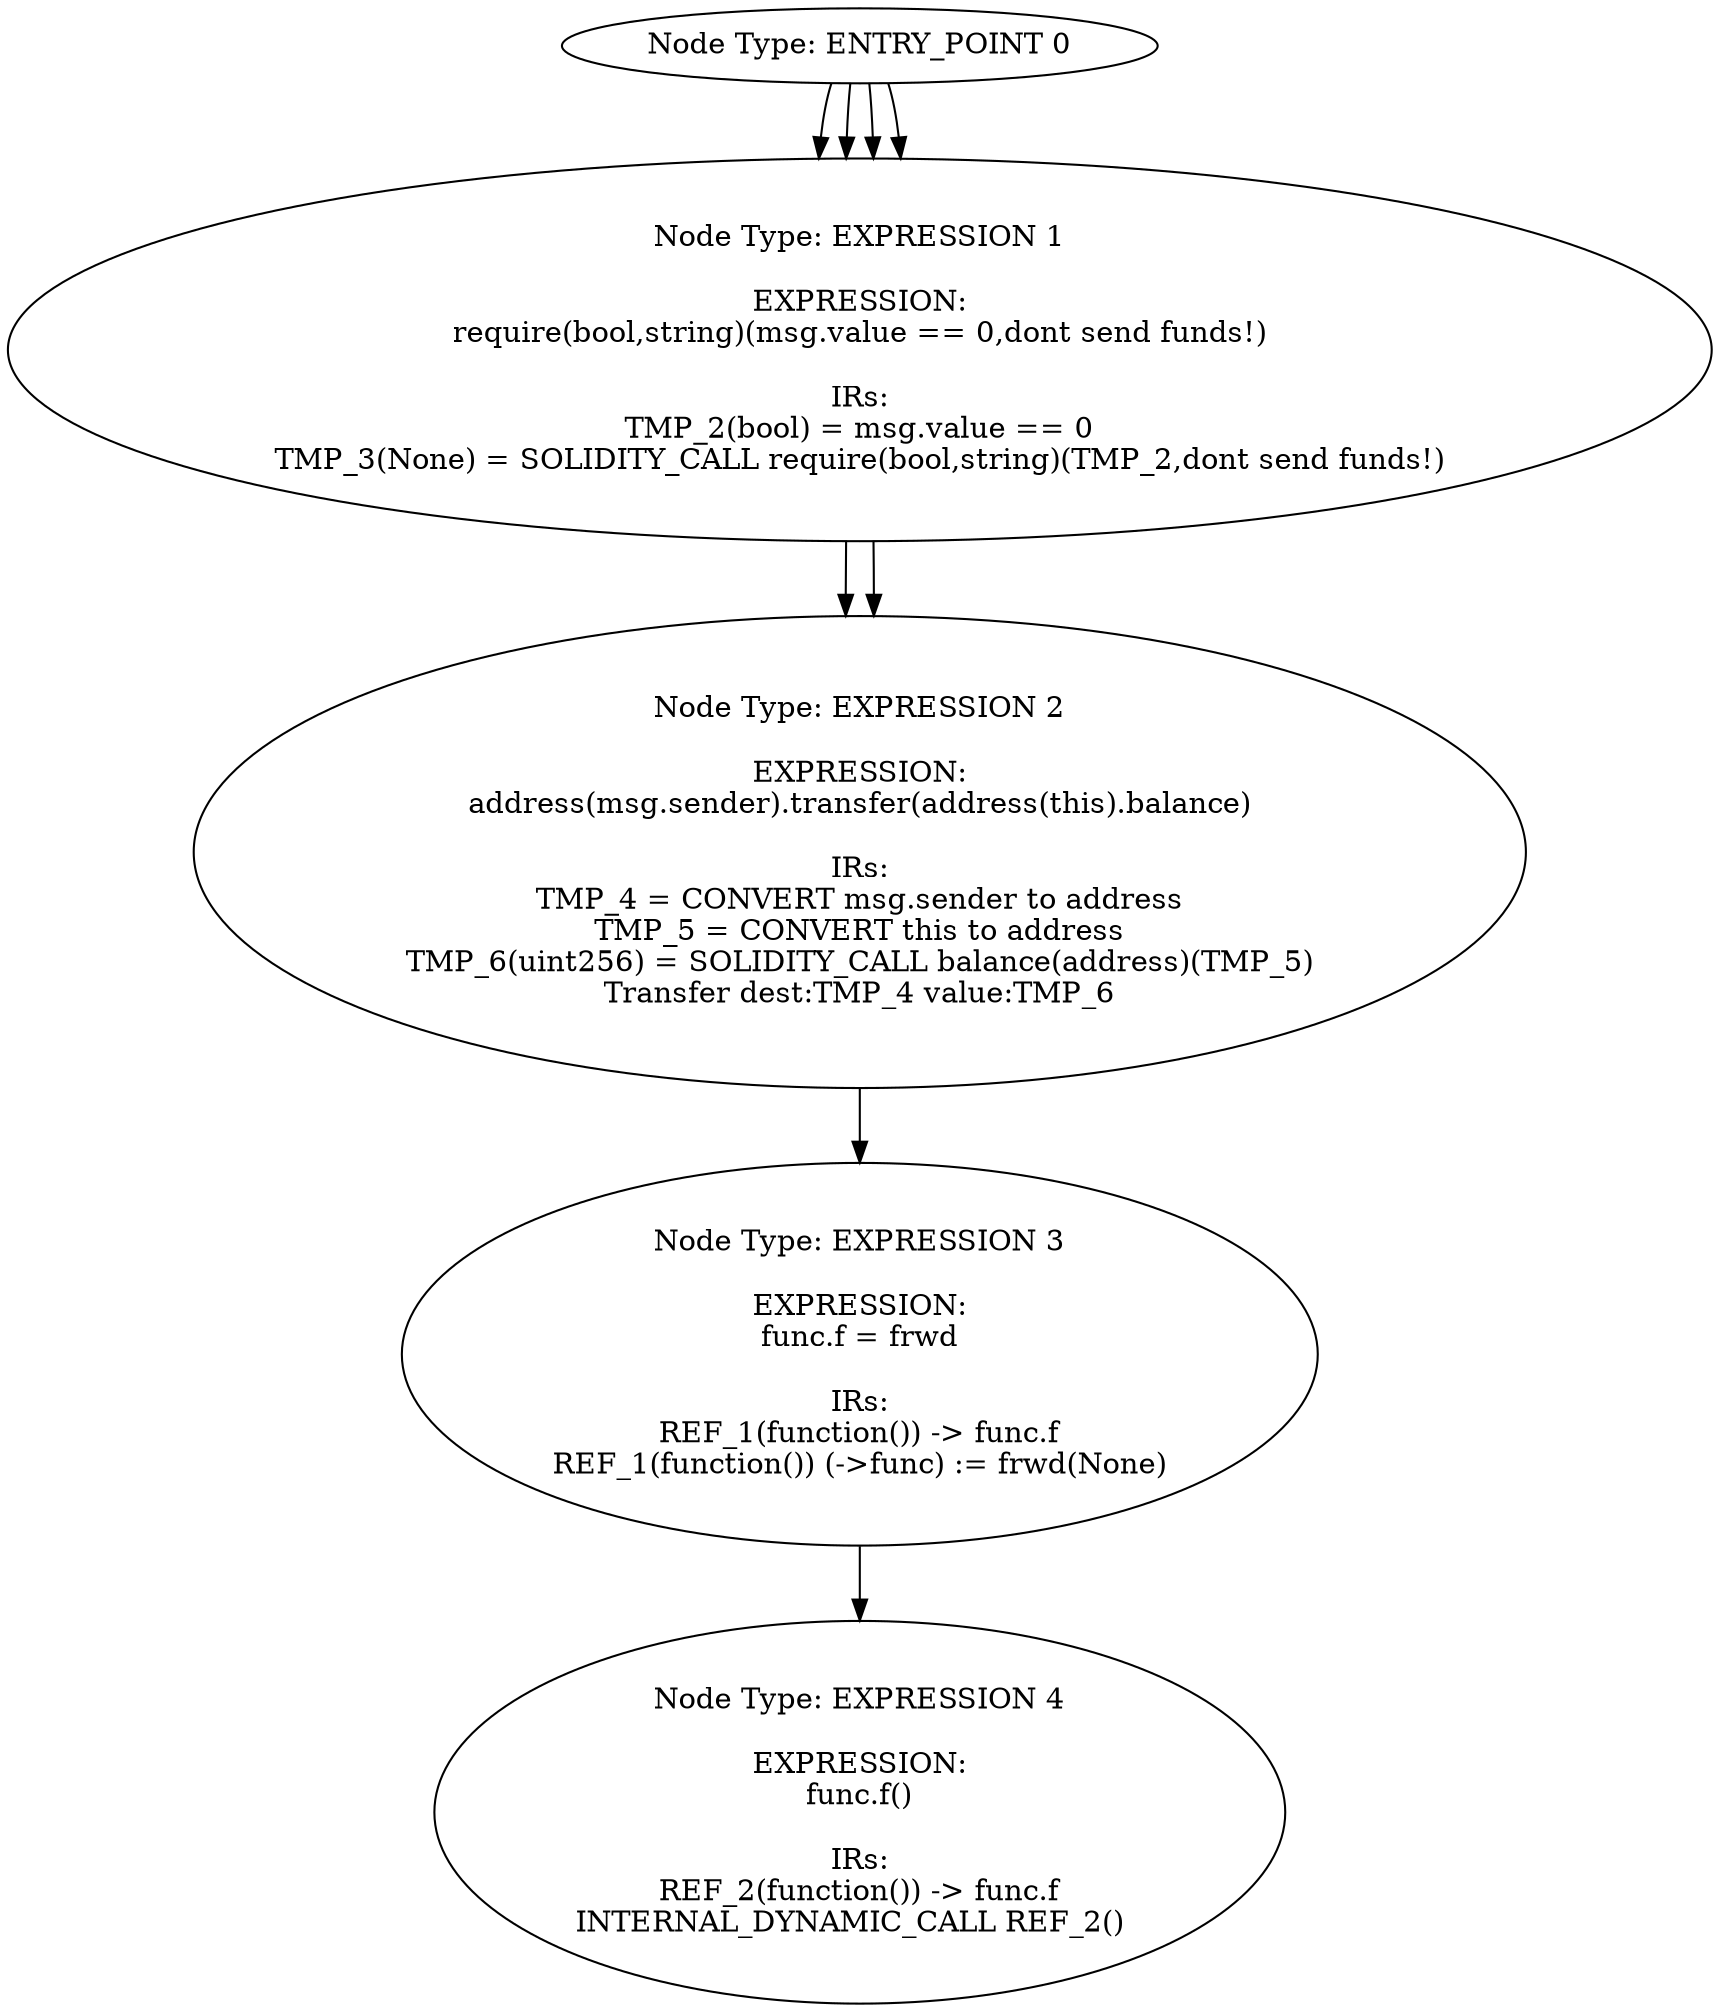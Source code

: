 digraph CFG {
0[label="Node Type: ENTRY_POINT 0
"];
0->1;
1[label="Node Type: EXPRESSION 1

EXPRESSION:
require(bool,string)(msg.value != 0,send funds!)

IRs:
TMP_9(bool) = msg.value != 0
TMP_10(None) = SOLIDITY_CALL require(bool,string)(TMP_9,send funds!)"];
1->2;
2[label="Node Type: NEW VARIABLE 2
"];
2->3;
3[label="Node Type: EXPRESSION 3

EXPRESSION:
func.f = frwd

IRs:
REF_1(function()) -> func.f
REF_1(function()) (->func) := frwd(None)"];
3->4;
4[label="Node Type: EXPRESSION 4

EXPRESSION:
func.f()

IRs:
REF_2(function()) -> func.f
INTERNAL_DYNAMIC_CALL REF_2()  "];
0[label="Node Type: ENTRY_POINT 0
"];
0->1;
1[label="Node Type: EXPRESSION 1

EXPRESSION:
require(bool)(msg.value != 0)

IRs:
TMP_0(bool) = msg.value != 0
TMP_1(None) = SOLIDITY_CALL require(bool)(TMP_0)"];
0[label="Node Type: ENTRY_POINT 0
"];
0->1;
1[label="Node Type: EXPRESSION 1

EXPRESSION:
withdraw()

IRs:
INTERNAL_CALL, FunctionTypes.withdraw()()"];
0[label="Node Type: ENTRY_POINT 0
"];
0->1;
1[label="Node Type: EXPRESSION 1

EXPRESSION:
require(bool,string)(msg.value == 0,dont send funds!)

IRs:
TMP_2(bool) = msg.value == 0
TMP_3(None) = SOLIDITY_CALL require(bool,string)(TMP_2,dont send funds!)"];
1->2;
2[label="Node Type: EXPRESSION 2

EXPRESSION:
address(msg.sender).transfer(address(this).balance)

IRs:
TMP_4 = CONVERT msg.sender to address
TMP_5 = CONVERT this to address
TMP_6(uint256) = SOLIDITY_CALL balance(address)(TMP_5)
Transfer dest:TMP_4 value:TMP_6"];
}
